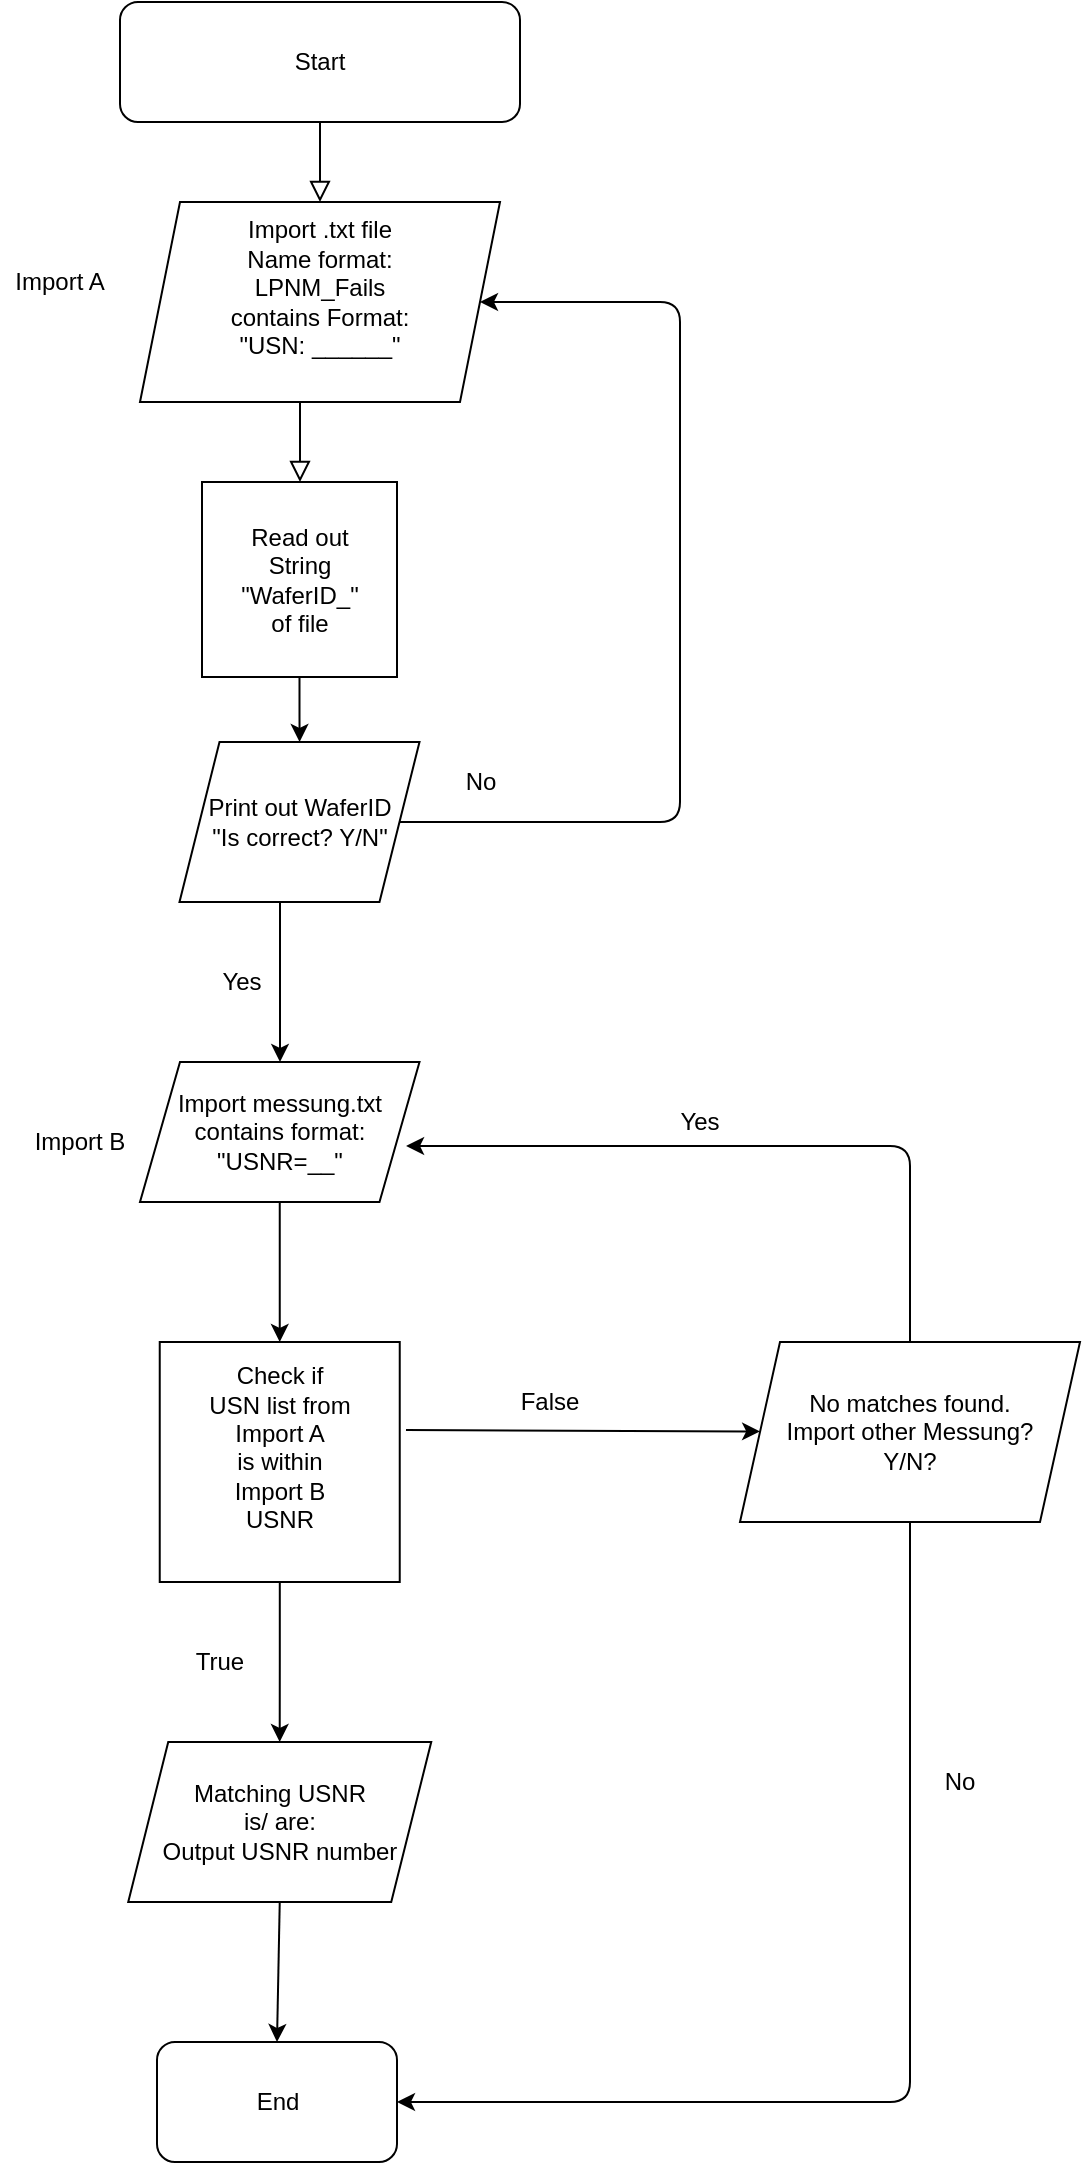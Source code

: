 <mxfile version="14.3.1" type="github">
  <diagram id="C5RBs43oDa-KdzZeNtuy" name="Page-1">
    <mxGraphModel dx="1067" dy="518" grid="1" gridSize="10" guides="1" tooltips="1" connect="1" arrows="1" fold="1" page="1" pageScale="1" pageWidth="827" pageHeight="1169" math="0" shadow="0">
      <root>
        <mxCell id="WIyWlLk6GJQsqaUBKTNV-0" />
        <mxCell id="WIyWlLk6GJQsqaUBKTNV-1" parent="WIyWlLk6GJQsqaUBKTNV-0" />
        <mxCell id="WIyWlLk6GJQsqaUBKTNV-2" value="" style="rounded=0;html=1;jettySize=auto;orthogonalLoop=1;fontSize=11;endArrow=block;endFill=0;endSize=8;strokeWidth=1;shadow=0;labelBackgroundColor=none;edgeStyle=orthogonalEdgeStyle;" parent="WIyWlLk6GJQsqaUBKTNV-1" source="abZUI4xL9Jtod4B_ornE-2" edge="1">
          <mxGeometry relative="1" as="geometry">
            <mxPoint x="210" y="310" as="targetPoint" />
            <Array as="points">
              <mxPoint x="210" y="310" />
            </Array>
          </mxGeometry>
        </mxCell>
        <mxCell id="WIyWlLk6GJQsqaUBKTNV-3" value="Start " style="rounded=1;whiteSpace=wrap;html=1;fontSize=12;glass=0;strokeWidth=1;shadow=0;" parent="WIyWlLk6GJQsqaUBKTNV-1" vertex="1">
          <mxGeometry x="120" y="70" width="200" height="60" as="geometry" />
        </mxCell>
        <mxCell id="abZUI4xL9Jtod4B_ornE-0" style="edgeStyle=orthogonalEdgeStyle;rounded=0;orthogonalLoop=1;jettySize=auto;html=1;exitX=0.25;exitY=1;exitDx=0;exitDy=0;" edge="1" parent="WIyWlLk6GJQsqaUBKTNV-1">
          <mxGeometry relative="1" as="geometry">
            <mxPoint x="190" y="520" as="targetPoint" />
            <mxPoint x="190" y="520" as="sourcePoint" />
          </mxGeometry>
        </mxCell>
        <mxCell id="abZUI4xL9Jtod4B_ornE-2" value="&lt;div&gt;&lt;br&gt;&lt;/div&gt;&lt;div&gt;Import .txt file&lt;/div&gt;&lt;div&gt;Name format:&lt;/div&gt;&lt;div&gt;LPNM_Fails&lt;/div&gt;&lt;div&gt;contains Format: &lt;br&gt;&lt;/div&gt;&lt;div&gt;&quot;USN: ______&quot;&lt;br&gt;&lt;/div&gt;&lt;div&gt;&lt;br&gt;&lt;br&gt;&lt;/div&gt;" style="shape=parallelogram;perimeter=parallelogramPerimeter;whiteSpace=wrap;html=1;fixedSize=1;" vertex="1" parent="WIyWlLk6GJQsqaUBKTNV-1">
          <mxGeometry x="130" y="170" width="180" height="100" as="geometry" />
        </mxCell>
        <mxCell id="abZUI4xL9Jtod4B_ornE-3" value="" style="rounded=0;html=1;jettySize=auto;orthogonalLoop=1;fontSize=11;endArrow=block;endFill=0;endSize=8;strokeWidth=1;shadow=0;labelBackgroundColor=none;edgeStyle=orthogonalEdgeStyle;" edge="1" parent="WIyWlLk6GJQsqaUBKTNV-1" source="WIyWlLk6GJQsqaUBKTNV-3" target="abZUI4xL9Jtod4B_ornE-2">
          <mxGeometry relative="1" as="geometry">
            <mxPoint x="220" y="120" as="sourcePoint" />
            <mxPoint x="220" y="300" as="targetPoint" />
          </mxGeometry>
        </mxCell>
        <mxCell id="abZUI4xL9Jtod4B_ornE-15" value="" style="edgeStyle=orthogonalEdgeStyle;rounded=0;orthogonalLoop=1;jettySize=auto;html=1;" edge="1" parent="WIyWlLk6GJQsqaUBKTNV-1" source="abZUI4xL9Jtod4B_ornE-7" target="abZUI4xL9Jtod4B_ornE-14">
          <mxGeometry relative="1" as="geometry">
            <Array as="points">
              <mxPoint x="200" y="530" />
              <mxPoint x="200" y="530" />
            </Array>
          </mxGeometry>
        </mxCell>
        <mxCell id="abZUI4xL9Jtod4B_ornE-7" value="&lt;div&gt;Print out WaferID&lt;/div&gt;&lt;div&gt;&quot;Is correct? Y/N&quot;&lt;br&gt;&lt;/div&gt;" style="shape=parallelogram;perimeter=parallelogramPerimeter;whiteSpace=wrap;html=1;fixedSize=1;" vertex="1" parent="WIyWlLk6GJQsqaUBKTNV-1">
          <mxGeometry x="149.75" y="440" width="120" height="80" as="geometry" />
        </mxCell>
        <mxCell id="abZUI4xL9Jtod4B_ornE-13" value="" style="edgeStyle=orthogonalEdgeStyle;rounded=0;orthogonalLoop=1;jettySize=auto;html=1;" edge="1" parent="WIyWlLk6GJQsqaUBKTNV-1" source="abZUI4xL9Jtod4B_ornE-5" target="abZUI4xL9Jtod4B_ornE-7">
          <mxGeometry relative="1" as="geometry" />
        </mxCell>
        <mxCell id="abZUI4xL9Jtod4B_ornE-5" value="&lt;div&gt;Read out&lt;/div&gt;&lt;div&gt;String&lt;br&gt;&lt;/div&gt;&lt;div&gt;&quot;WaferID_&quot;&lt;/div&gt;&lt;div&gt;of file&lt;br&gt;&lt;/div&gt;" style="whiteSpace=wrap;html=1;aspect=fixed;" vertex="1" parent="WIyWlLk6GJQsqaUBKTNV-1">
          <mxGeometry x="161" y="310" width="97.5" height="97.5" as="geometry" />
        </mxCell>
        <mxCell id="abZUI4xL9Jtod4B_ornE-14" value="&lt;div&gt;Import messung.txt&lt;/div&gt;&lt;div&gt;contains format:&lt;/div&gt;&lt;div&gt;&quot;USNR=__&quot;&lt;br&gt;&lt;/div&gt;" style="shape=parallelogram;perimeter=parallelogramPerimeter;whiteSpace=wrap;html=1;fixedSize=1;direction=west;" vertex="1" parent="WIyWlLk6GJQsqaUBKTNV-1">
          <mxGeometry x="130" y="600" width="139.75" height="70" as="geometry" />
        </mxCell>
        <mxCell id="abZUI4xL9Jtod4B_ornE-16" value="Yes" style="text;html=1;strokeColor=none;fillColor=none;align=center;verticalAlign=middle;whiteSpace=wrap;rounded=0;" vertex="1" parent="WIyWlLk6GJQsqaUBKTNV-1">
          <mxGeometry x="161" y="550" width="40" height="20" as="geometry" />
        </mxCell>
        <mxCell id="abZUI4xL9Jtod4B_ornE-17" value="" style="endArrow=classic;html=1;entryX=1;entryY=0.5;entryDx=0;entryDy=0;exitX=1;exitY=0.5;exitDx=0;exitDy=0;" edge="1" parent="WIyWlLk6GJQsqaUBKTNV-1" source="abZUI4xL9Jtod4B_ornE-7" target="abZUI4xL9Jtod4B_ornE-2">
          <mxGeometry width="50" height="50" relative="1" as="geometry">
            <mxPoint x="400" y="540" as="sourcePoint" />
            <mxPoint x="400" y="200" as="targetPoint" />
            <Array as="points">
              <mxPoint x="400" y="480" />
              <mxPoint x="400" y="220" />
            </Array>
          </mxGeometry>
        </mxCell>
        <mxCell id="abZUI4xL9Jtod4B_ornE-18" value="No" style="text;html=1;align=center;verticalAlign=middle;resizable=0;points=[];autosize=1;" vertex="1" parent="WIyWlLk6GJQsqaUBKTNV-1">
          <mxGeometry x="285" y="450" width="30" height="20" as="geometry" />
        </mxCell>
        <mxCell id="abZUI4xL9Jtod4B_ornE-25" value="" style="edgeStyle=orthogonalEdgeStyle;rounded=0;orthogonalLoop=1;jettySize=auto;html=1;" edge="1" parent="WIyWlLk6GJQsqaUBKTNV-1" source="abZUI4xL9Jtod4B_ornE-19" target="abZUI4xL9Jtod4B_ornE-24">
          <mxGeometry relative="1" as="geometry" />
        </mxCell>
        <mxCell id="abZUI4xL9Jtod4B_ornE-19" value="&lt;div&gt;Check if&lt;/div&gt;&lt;div&gt;USN list from &lt;br&gt;&lt;/div&gt;&lt;div&gt;Import A&lt;/div&gt;&lt;div&gt;is within&lt;/div&gt;&lt;div&gt;Import B&lt;/div&gt;&lt;div&gt;USNR&lt;br&gt;&lt;/div&gt;&lt;div&gt;&lt;br&gt;&lt;/div&gt;" style="whiteSpace=wrap;html=1;aspect=fixed;" vertex="1" parent="WIyWlLk6GJQsqaUBKTNV-1">
          <mxGeometry x="139.87" y="740" width="120" height="120" as="geometry" />
        </mxCell>
        <mxCell id="abZUI4xL9Jtod4B_ornE-20" value="" style="endArrow=classic;html=1;entryX=0.5;entryY=0;entryDx=0;entryDy=0;exitX=0.5;exitY=0;exitDx=0;exitDy=0;" edge="1" parent="WIyWlLk6GJQsqaUBKTNV-1" source="abZUI4xL9Jtod4B_ornE-14" target="abZUI4xL9Jtod4B_ornE-19">
          <mxGeometry width="50" height="50" relative="1" as="geometry">
            <mxPoint x="240" y="620" as="sourcePoint" />
            <mxPoint x="290" y="570" as="targetPoint" />
          </mxGeometry>
        </mxCell>
        <mxCell id="abZUI4xL9Jtod4B_ornE-21" value="Import A" style="text;html=1;strokeColor=none;fillColor=none;align=center;verticalAlign=middle;whiteSpace=wrap;rounded=0;" vertex="1" parent="WIyWlLk6GJQsqaUBKTNV-1">
          <mxGeometry x="60" y="200" width="60" height="20" as="geometry" />
        </mxCell>
        <mxCell id="abZUI4xL9Jtod4B_ornE-23" value="Import B" style="text;html=1;strokeColor=none;fillColor=none;align=center;verticalAlign=middle;whiteSpace=wrap;rounded=0;" vertex="1" parent="WIyWlLk6GJQsqaUBKTNV-1">
          <mxGeometry x="70" y="630" width="60" height="20" as="geometry" />
        </mxCell>
        <mxCell id="abZUI4xL9Jtod4B_ornE-24" value="&lt;div&gt;Matching USNR&lt;/div&gt;&lt;div&gt;is/ are:&lt;/div&gt;&lt;div&gt;Output USNR number&lt;br&gt;&lt;/div&gt;" style="shape=parallelogram;perimeter=parallelogramPerimeter;whiteSpace=wrap;html=1;fixedSize=1;" vertex="1" parent="WIyWlLk6GJQsqaUBKTNV-1">
          <mxGeometry x="124.12" y="940" width="151.5" height="80" as="geometry" />
        </mxCell>
        <mxCell id="abZUI4xL9Jtod4B_ornE-26" value="True" style="text;html=1;strokeColor=none;fillColor=none;align=center;verticalAlign=middle;whiteSpace=wrap;rounded=0;" vertex="1" parent="WIyWlLk6GJQsqaUBKTNV-1">
          <mxGeometry x="149.75" y="890" width="40" height="20" as="geometry" />
        </mxCell>
        <mxCell id="abZUI4xL9Jtod4B_ornE-27" value="&lt;div&gt;No matches found. &lt;br&gt;&lt;/div&gt;&lt;div&gt;Import other Messung?&lt;/div&gt;&lt;div&gt;Y/N?&lt;br&gt;&lt;/div&gt;" style="shape=parallelogram;perimeter=parallelogramPerimeter;whiteSpace=wrap;html=1;fixedSize=1;" vertex="1" parent="WIyWlLk6GJQsqaUBKTNV-1">
          <mxGeometry x="430" y="740" width="170" height="90" as="geometry" />
        </mxCell>
        <mxCell id="abZUI4xL9Jtod4B_ornE-28" value="" style="endArrow=classic;html=1;exitX=1.026;exitY=0.367;exitDx=0;exitDy=0;exitPerimeter=0;" edge="1" parent="WIyWlLk6GJQsqaUBKTNV-1" source="abZUI4xL9Jtod4B_ornE-19" target="abZUI4xL9Jtod4B_ornE-27">
          <mxGeometry width="50" height="50" relative="1" as="geometry">
            <mxPoint x="240" y="860" as="sourcePoint" />
            <mxPoint x="290" y="810" as="targetPoint" />
          </mxGeometry>
        </mxCell>
        <mxCell id="abZUI4xL9Jtod4B_ornE-30" value="" style="endArrow=classic;html=1;exitX=0.5;exitY=0;exitDx=0;exitDy=0;entryX=0.048;entryY=0.4;entryDx=0;entryDy=0;entryPerimeter=0;" edge="1" parent="WIyWlLk6GJQsqaUBKTNV-1" source="abZUI4xL9Jtod4B_ornE-27" target="abZUI4xL9Jtod4B_ornE-14">
          <mxGeometry width="50" height="50" relative="1" as="geometry">
            <mxPoint x="240" y="700" as="sourcePoint" />
            <mxPoint x="290" y="650" as="targetPoint" />
            <Array as="points">
              <mxPoint x="515" y="642" />
            </Array>
          </mxGeometry>
        </mxCell>
        <mxCell id="abZUI4xL9Jtod4B_ornE-32" value="False" style="text;html=1;strokeColor=none;fillColor=none;align=center;verticalAlign=middle;whiteSpace=wrap;rounded=0;" vertex="1" parent="WIyWlLk6GJQsqaUBKTNV-1">
          <mxGeometry x="315" y="750" width="40" height="40" as="geometry" />
        </mxCell>
        <mxCell id="abZUI4xL9Jtod4B_ornE-33" value="Yes" style="text;html=1;strokeColor=none;fillColor=none;align=center;verticalAlign=middle;whiteSpace=wrap;rounded=0;" vertex="1" parent="WIyWlLk6GJQsqaUBKTNV-1">
          <mxGeometry x="390" y="620" width="40" height="20" as="geometry" />
        </mxCell>
        <mxCell id="abZUI4xL9Jtod4B_ornE-34" value="End" style="rounded=1;whiteSpace=wrap;html=1;" vertex="1" parent="WIyWlLk6GJQsqaUBKTNV-1">
          <mxGeometry x="138.5" y="1090" width="120" height="60" as="geometry" />
        </mxCell>
        <mxCell id="abZUI4xL9Jtod4B_ornE-35" value="" style="endArrow=classic;html=1;exitX=0.5;exitY=1;exitDx=0;exitDy=0;entryX=0.5;entryY=0;entryDx=0;entryDy=0;" edge="1" parent="WIyWlLk6GJQsqaUBKTNV-1" source="abZUI4xL9Jtod4B_ornE-24" target="abZUI4xL9Jtod4B_ornE-34">
          <mxGeometry width="50" height="50" relative="1" as="geometry">
            <mxPoint x="240" y="1040" as="sourcePoint" />
            <mxPoint x="290" y="990" as="targetPoint" />
          </mxGeometry>
        </mxCell>
        <mxCell id="abZUI4xL9Jtod4B_ornE-37" value="" style="endArrow=classic;html=1;exitX=0.5;exitY=1;exitDx=0;exitDy=0;entryX=1;entryY=0.5;entryDx=0;entryDy=0;" edge="1" parent="WIyWlLk6GJQsqaUBKTNV-1" source="abZUI4xL9Jtod4B_ornE-27" target="abZUI4xL9Jtod4B_ornE-34">
          <mxGeometry width="50" height="50" relative="1" as="geometry">
            <mxPoint x="240" y="980" as="sourcePoint" />
            <mxPoint x="515" y="1120" as="targetPoint" />
            <Array as="points">
              <mxPoint x="515" y="1120" />
            </Array>
          </mxGeometry>
        </mxCell>
        <mxCell id="abZUI4xL9Jtod4B_ornE-38" value="No" style="text;html=1;strokeColor=none;fillColor=none;align=center;verticalAlign=middle;whiteSpace=wrap;rounded=0;" vertex="1" parent="WIyWlLk6GJQsqaUBKTNV-1">
          <mxGeometry x="520" y="950" width="40" height="20" as="geometry" />
        </mxCell>
      </root>
    </mxGraphModel>
  </diagram>
</mxfile>

